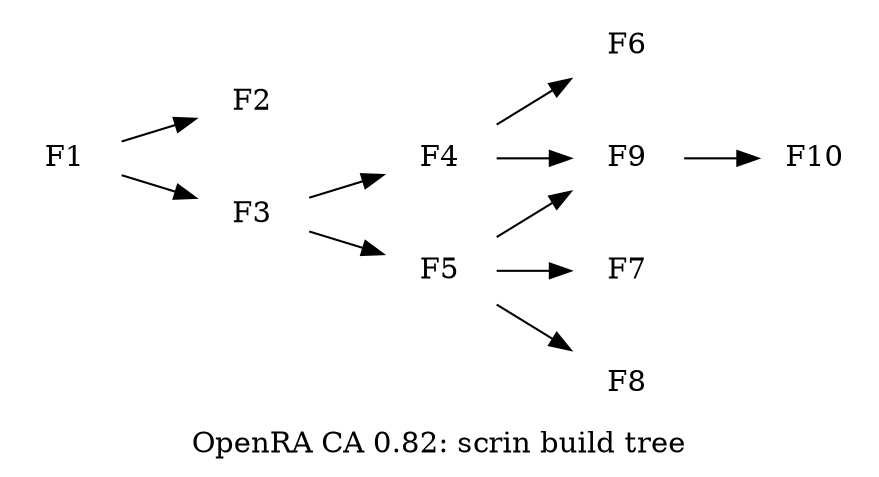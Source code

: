 digraph OpenRA
{label="OpenRA CA 0.82: scrin build tree"
  rankdir=LR

  //build nodes
  build_F1[label="F1", color="white", shape="rect", image="tabs4keyb_scrin_build_F1.png"]
  build_F2[label="F2", color="white", shape="rect", image="tabs4keyb_scrin_build_F2.png"]
  build_F3[label="F3", color="white", shape="rect", image="tabs4keyb_scrin_build_F3.png"]
  build_F4[label="F4", color="white", shape="rect", image="tabs4keyb_scrin_build_F4.png"]
  build_F5[label="F5", color="white", shape="rect", image="tabs4keyb_scrin_build_F5.png"]
  build_F6[label="F6", color="white", shape="rect", image="tabs4keyb_scrin_build_F6.png"]
  build_F7[label="F7", color="white", shape="rect", image="tabs4keyb_scrin_build_F7.png"]
  build_F8[label="F8", color="white", shape="rect", image="tabs4keyb_scrin_build_F8.png"]
  build_F9[label="F9", color="white", shape="rect", image="tabs4keyb_scrin_build_F9.png"]
  build_F10[label="F10", color="white", shape="rect", image="tabs4keyb_scrin_build_F10.png"]
  ///build links
  build_F1 -> build_F2
  build_F1 -> build_F3
  build_F3 -> build_F4
  build_F3 -> build_F5
  build_F4 -> build_F6
  build_F5 -> build_F7
  build_F5 -> build_F8
  build_F5 -> build_F9
  build_F4 -> build_F9
  build_F9 -> build_F10
//others: with="/**/" without="/** /"
/** /
  //shield nodes
  subgraph cluster_shield
  {label="shield" color="gray";
  shield_F1[label="F1", color="white", shape="rect", image="tabs4keyb_scrin_shield_F1.png"]
  shield_F2[label="F2", color="white", shape="rect", image="tabs4keyb_scrin_shield_F2.png"]
  shield_F3[label="F3", color="white", shape="rect", image="tabs4keyb_scrin_shield_F3.png"]
  shield_F4[label="F4", color="white", shape="rect", image="tabs4keyb_scrin_shield_F4.png"]
  shield_F5[label="F5", color="white", shape="rect", image="tabs4keyb_scrin_shield_F5.png"]
  shield_F6[label="F6", color="white", shape="rect", image="tabs4keyb_scrin_shield_F6.png"]
  shield_F7[label="F7", color="white", shape="rect", image="tabs4keyb_scrin_shield_F7.png"]
  }//cluster_shield
  //walk nodes
  subgraph cluster_walk
  {label="walk" color="gray";
  walk_F1[label="F1", color="white", shape="rect", image="tabs4keyb_scrin_walk_F1.png"]
  walk_F2[label="F2", color="white", shape="rect", image="tabs4keyb_scrin_walk_F2.png"]
  walk_F3[label="F3", color="white", shape="rect", image="tabs4keyb_scrin_walk_F3.png"]
  walk_F4[label="F4", color="white", shape="rect", image="tabs4keyb_scrin_walk_F4.png"]
  walk_F5[label="F5", color="white", shape="rect", image="tabs4keyb_scrin_walk_F5.png"]
  walk_F6[label="F6", color="white", shape="rect", image="tabs4keyb_scrin_walk_F6.png"]
  }//cluster_walk
  //vehicle nodes
  subgraph cluster_vehicle
  {label="vehicle" color="gray";
  vehicle_F1[label="F1", color="white", shape="rect", image="tabs4keyb_scrin_vehicle_F1.png"]
  vehicle_F2[label="F2", color="white", shape="rect", image="tabs4keyb_scrin_vehicle_F2.png"]
  vehicle_F3[label="F3", color="white", shape="rect", image="tabs4keyb_scrin_vehicle_F3.png"]
  vehicle_F4[label="F4", color="white", shape="rect", image="tabs4keyb_scrin_vehicle_F4.png"]
  vehicle_F5[label="F5", color="white", shape="rect", image="tabs4keyb_scrin_vehicle_F5.png"]
  vehicle_F6[label="F6", color="white", shape="rect", image="tabs4keyb_scrin_vehicle_F6.png"]
  vehicle_F7[label="F7", color="white", shape="rect", image="tabs4keyb_scrin_vehicle_F7.png"]
  vehicle_F8[label="F8", color="white", shape="rect", image="tabs4keyb_scrin_vehicle_F8.png"]
  }//cluster_vehicle
  //air nodes
  subgraph cluster_air
  {label="air" color="gray";
  air_F1[label="F1", color="white", shape="rect", image="tabs4keyb_scrin_air_F1.png"]
  air_F2[label="F2", color="white", shape="rect", image="tabs4keyb_scrin_air_F2.png"]
  air_F3[label="F3", color="white", shape="rect", image="tabs4keyb_scrin_air_F3.png"]
  air_F4[label="F4", color="white", shape="rect", image="tabs4keyb_scrin_air_F4.png"]
  air_F5[label="F5", color="white", shape="rect", image="tabs4keyb_scrin_air_F5.png"]
  }//cluster_air
  ///shield links
  build_F1 -> shield_F1[color="green"]
  build_F3 -> shield_F2[color="blue"]
  build_F2 -> shield_F3[color="blue"]
  build_F2 -> shield_F4[color="blue"]
  build_F5 -> shield_F4[color="blue"]
              shield_F4 -> shield_F5[color="gray"]
  build_F2 -> shield_F6[color="blue"]
              shield_F6 -> shield_F7[color="gray"]
  build_F9 -> shield_F6[color="blue"]
  ///walk links
  build_F2 -> walk_F1[color="green"]
              walk_F1 -> walk_F2[color="gray"]
              walk_F2 -> walk_F3[color="gray"]
  build_F5 -> walk_F4[color="blue"]
              walk_F4 -> walk_F5[color="gray"]
  build_F9 -> walk_F6[color="blue"]
  ///vehicle links
  build_F4 -> vehicle_F1[color="green"]
              vehicle_F1 -> vehicle_F2[color="gray"]
              vehicle_F2 -> vehicle_F3[color="gray"]
              vehicle_F3 -> vehicle_F4[color="gray"]
  build_F5 -> vehicle_F5[color="blue"]
              vehicle_F5 -> vehicle_F6[color="gray"]
  build_F9 -> vehicle_F7[color="blue"]
  build_F6 -> vehicle_F8[color="blue"]
  ///air links
  build_F8 -> air_F1[color="green"]
  build_F8 -> air_F2[color="blue"]
  build_F9 -> air_F2[color="blue"]
              air_F2 -> air_F3[color="gray"]
  build_F10 -> air_F4[color="blue"]
              air_F4 -> air_F5[color="gray"]
/**/
}//OpenRA
